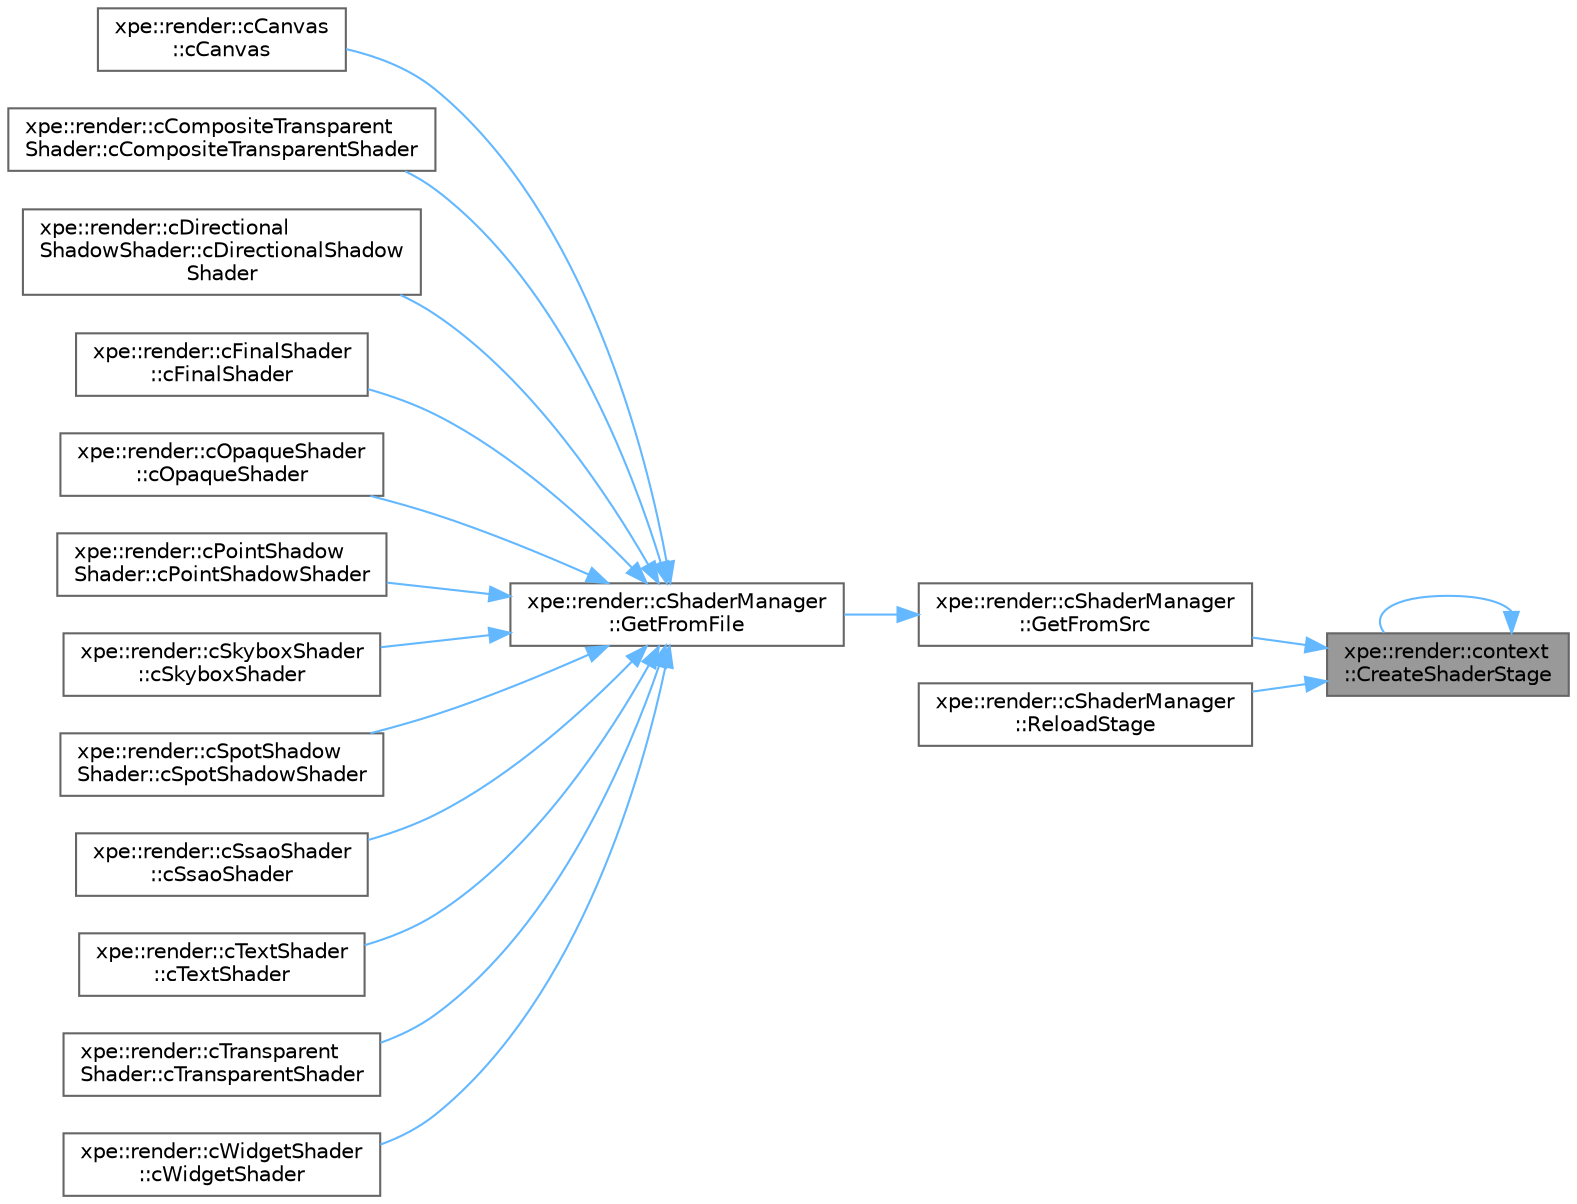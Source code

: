 digraph "xpe::render::context::CreateShaderStage"
{
 // LATEX_PDF_SIZE
  bgcolor="transparent";
  edge [fontname=Helvetica,fontsize=10,labelfontname=Helvetica,labelfontsize=10];
  node [fontname=Helvetica,fontsize=10,shape=box,height=0.2,width=0.4];
  rankdir="RL";
  Node1 [id="Node000001",label="xpe::render::context\l::CreateShaderStage",height=0.2,width=0.4,color="gray40", fillcolor="grey60", style="filled", fontcolor="black",tooltip=" "];
  Node1 -> Node1 [id="edge1_Node000001_Node000001",dir="back",color="steelblue1",style="solid",tooltip=" "];
  Node1 -> Node2 [id="edge2_Node000001_Node000002",dir="back",color="steelblue1",style="solid",tooltip=" "];
  Node2 [id="Node000002",label="xpe::render::cShaderManager\l::GetFromSrc",height=0.2,width=0.4,color="grey40", fillcolor="white", style="filled",URL="$classxpe_1_1render_1_1c_shader_manager.html#a118920e0723385c43912ddc9ac7441d7",tooltip=" "];
  Node2 -> Node3 [id="edge3_Node000002_Node000003",dir="back",color="steelblue1",style="solid",tooltip=" "];
  Node3 [id="Node000003",label="xpe::render::cShaderManager\l::GetFromFile",height=0.2,width=0.4,color="grey40", fillcolor="white", style="filled",URL="$classxpe_1_1render_1_1c_shader_manager.html#a97a6e32b351d6afb063039f115b55ae7",tooltip=" "];
  Node3 -> Node4 [id="edge4_Node000003_Node000004",dir="back",color="steelblue1",style="solid",tooltip=" "];
  Node4 [id="Node000004",label="xpe::render::cCanvas\l::cCanvas",height=0.2,width=0.4,color="grey40", fillcolor="white", style="filled",URL="$classxpe_1_1render_1_1c_canvas.html#a9d8c18ddfb24dcd26edf2ee2472f0fb5",tooltip=" "];
  Node3 -> Node5 [id="edge5_Node000003_Node000005",dir="back",color="steelblue1",style="solid",tooltip=" "];
  Node5 [id="Node000005",label="xpe::render::cCompositeTransparent\lShader::cCompositeTransparentShader",height=0.2,width=0.4,color="grey40", fillcolor="white", style="filled",URL="$classxpe_1_1render_1_1c_composite_transparent_shader.html#a27b9bbcaae81347a2efe7f2e2d414b5d",tooltip=" "];
  Node3 -> Node6 [id="edge6_Node000003_Node000006",dir="back",color="steelblue1",style="solid",tooltip=" "];
  Node6 [id="Node000006",label="xpe::render::cDirectional\lShadowShader::cDirectionalShadow\lShader",height=0.2,width=0.4,color="grey40", fillcolor="white", style="filled",URL="$classxpe_1_1render_1_1c_directional_shadow_shader.html#a34a3196a6415f11c376dcbba41d97b6c",tooltip=" "];
  Node3 -> Node7 [id="edge7_Node000003_Node000007",dir="back",color="steelblue1",style="solid",tooltip=" "];
  Node7 [id="Node000007",label="xpe::render::cFinalShader\l::cFinalShader",height=0.2,width=0.4,color="grey40", fillcolor="white", style="filled",URL="$classxpe_1_1render_1_1c_final_shader.html#a3763390e93bd5d4588f493faf4080af3",tooltip=" "];
  Node3 -> Node8 [id="edge8_Node000003_Node000008",dir="back",color="steelblue1",style="solid",tooltip=" "];
  Node8 [id="Node000008",label="xpe::render::cOpaqueShader\l::cOpaqueShader",height=0.2,width=0.4,color="grey40", fillcolor="white", style="filled",URL="$classxpe_1_1render_1_1c_opaque_shader.html#a16050985173c72f5015636dfcad6483f",tooltip=" "];
  Node3 -> Node9 [id="edge9_Node000003_Node000009",dir="back",color="steelblue1",style="solid",tooltip=" "];
  Node9 [id="Node000009",label="xpe::render::cPointShadow\lShader::cPointShadowShader",height=0.2,width=0.4,color="grey40", fillcolor="white", style="filled",URL="$classxpe_1_1render_1_1c_point_shadow_shader.html#a5e5c6589bc518f1e9b50291b76bf0037",tooltip=" "];
  Node3 -> Node10 [id="edge10_Node000003_Node000010",dir="back",color="steelblue1",style="solid",tooltip=" "];
  Node10 [id="Node000010",label="xpe::render::cSkyboxShader\l::cSkyboxShader",height=0.2,width=0.4,color="grey40", fillcolor="white", style="filled",URL="$classxpe_1_1render_1_1c_skybox_shader.html#a04b262012d3aeb73e97c1ccb095675c7",tooltip=" "];
  Node3 -> Node11 [id="edge11_Node000003_Node000011",dir="back",color="steelblue1",style="solid",tooltip=" "];
  Node11 [id="Node000011",label="xpe::render::cSpotShadow\lShader::cSpotShadowShader",height=0.2,width=0.4,color="grey40", fillcolor="white", style="filled",URL="$classxpe_1_1render_1_1c_spot_shadow_shader.html#a0a939c3f4df9fdb95844a223a0aedf69",tooltip=" "];
  Node3 -> Node12 [id="edge12_Node000003_Node000012",dir="back",color="steelblue1",style="solid",tooltip=" "];
  Node12 [id="Node000012",label="xpe::render::cSsaoShader\l::cSsaoShader",height=0.2,width=0.4,color="grey40", fillcolor="white", style="filled",URL="$classxpe_1_1render_1_1c_ssao_shader.html#abe0dfc617df3607eaa964137437fffcb",tooltip=" "];
  Node3 -> Node13 [id="edge13_Node000003_Node000013",dir="back",color="steelblue1",style="solid",tooltip=" "];
  Node13 [id="Node000013",label="xpe::render::cTextShader\l::cTextShader",height=0.2,width=0.4,color="grey40", fillcolor="white", style="filled",URL="$classxpe_1_1render_1_1c_text_shader.html#ad8b58ce40667013c62bc85cb9ae913fa",tooltip=" "];
  Node3 -> Node14 [id="edge14_Node000003_Node000014",dir="back",color="steelblue1",style="solid",tooltip=" "];
  Node14 [id="Node000014",label="xpe::render::cTransparent\lShader::cTransparentShader",height=0.2,width=0.4,color="grey40", fillcolor="white", style="filled",URL="$classxpe_1_1render_1_1c_transparent_shader.html#a06b2efa059709fd73f449e80f289e02a",tooltip=" "];
  Node3 -> Node15 [id="edge15_Node000003_Node000015",dir="back",color="steelblue1",style="solid",tooltip=" "];
  Node15 [id="Node000015",label="xpe::render::cWidgetShader\l::cWidgetShader",height=0.2,width=0.4,color="grey40", fillcolor="white", style="filled",URL="$classxpe_1_1render_1_1c_widget_shader.html#ac6d0a01c7e25a93a16e38d9642dfe0f2",tooltip=" "];
  Node1 -> Node16 [id="edge16_Node000001_Node000016",dir="back",color="steelblue1",style="solid",tooltip=" "];
  Node16 [id="Node000016",label="xpe::render::cShaderManager\l::ReloadStage",height=0.2,width=0.4,color="grey40", fillcolor="white", style="filled",URL="$classxpe_1_1render_1_1c_shader_manager.html#ad0ae2a451bce3fcb68a6fb712bffe722",tooltip=" "];
}

